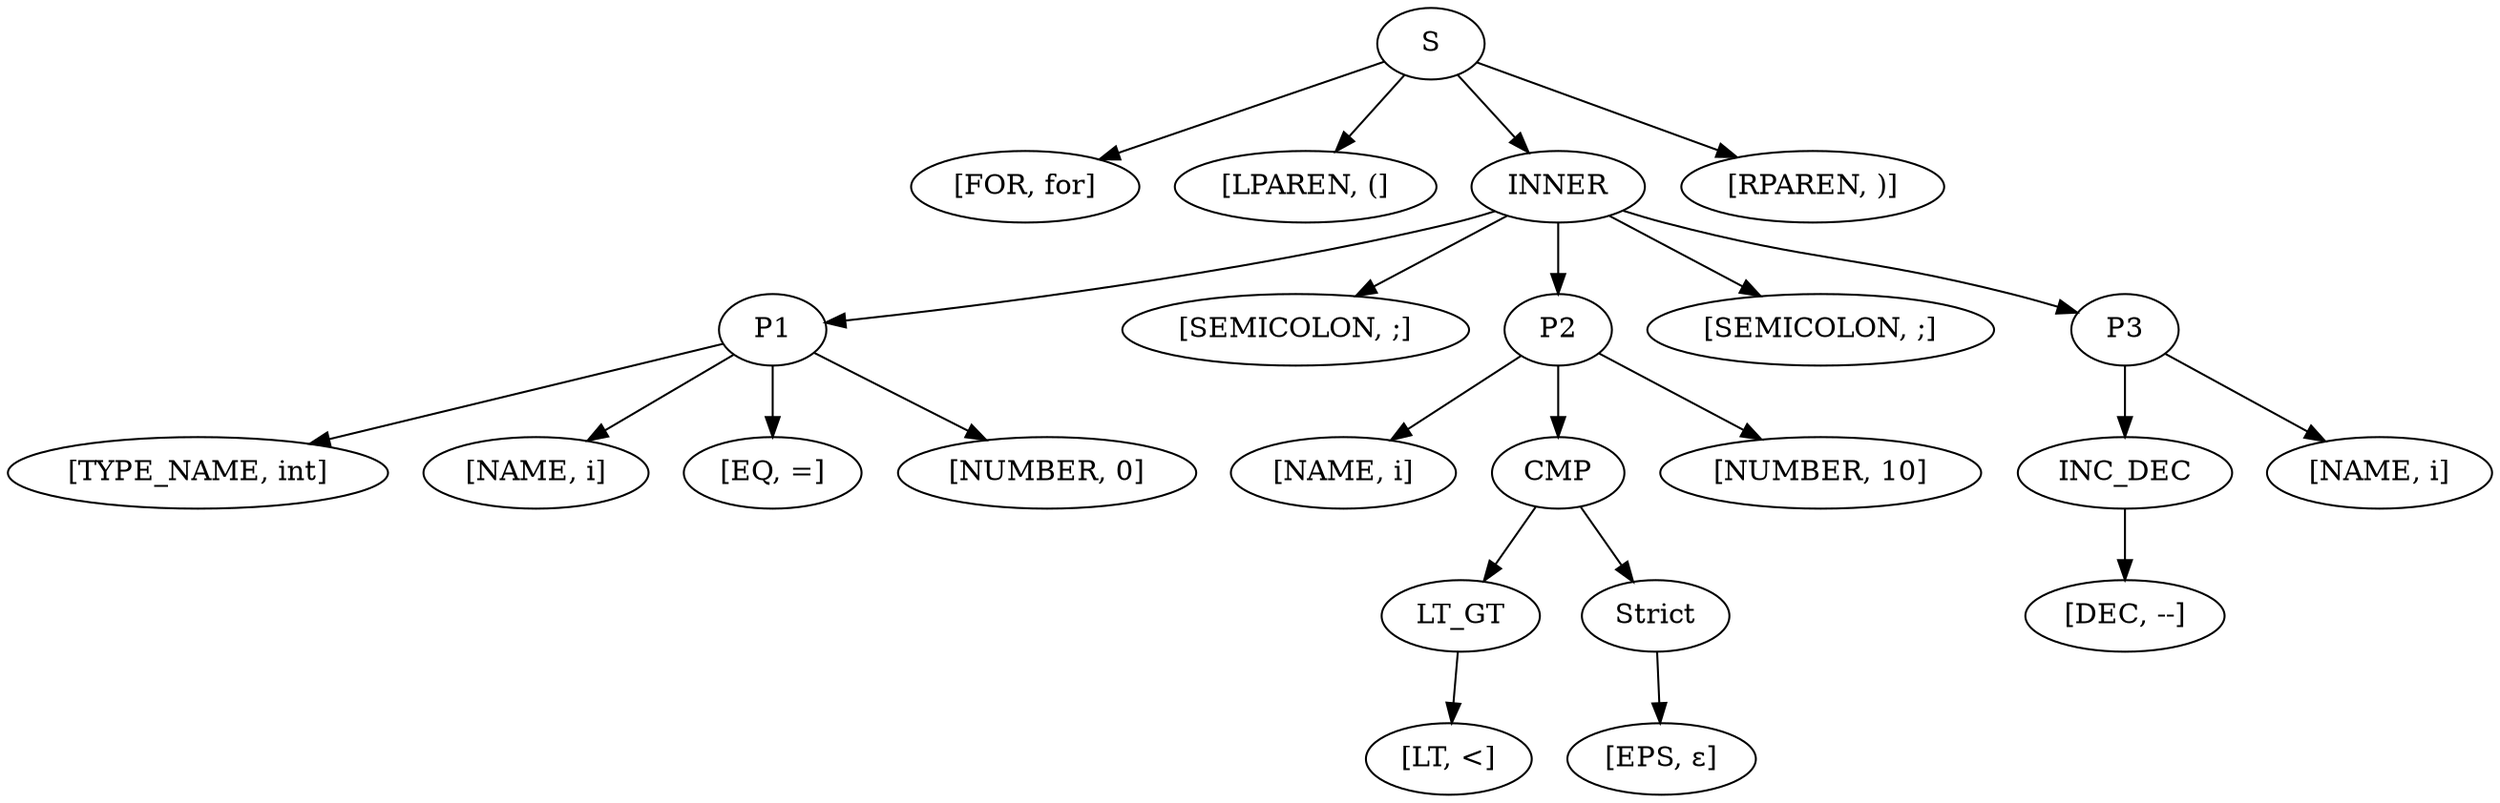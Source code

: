 digraph G {
0 [label = "S"]
1 [label = "[FOR, for]"]
0 -> 1
2 [label = "[LPAREN, (]"]
0 -> 2
3 [label = "INNER"]
0 -> 3
4 [label = "P1"]
3 -> 4
5 [label = "[TYPE_NAME, int]"]
4 -> 5
6 [label = "[NAME, i]"]
4 -> 6
7 [label = "[EQ, =]"]
4 -> 7
8 [label = "[NUMBER, 0]"]
4 -> 8
9 [label = "[SEMICOLON, ;]"]
3 -> 9
10 [label = "P2"]
3 -> 10
11 [label = "[NAME, i]"]
10 -> 11
12 [label = "CMP"]
10 -> 12
13 [label = "LT_GT"]
12 -> 13
14 [label = "[LT, <]"]
13 -> 14
15 [label = "Strict"]
12 -> 15
16 [label = "[EPS, ε]"]
15 -> 16
17 [label = "[NUMBER, 10]"]
10 -> 17
18 [label = "[SEMICOLON, ;]"]
3 -> 18
19 [label = "P3"]
3 -> 19
20 [label = "INC_DEC"]
19 -> 20
21 [label = "[DEC, --]"]
20 -> 21
22 [label = "[NAME, i]"]
19 -> 22
23 [label = "[RPAREN, )]"]
0 -> 23
}
